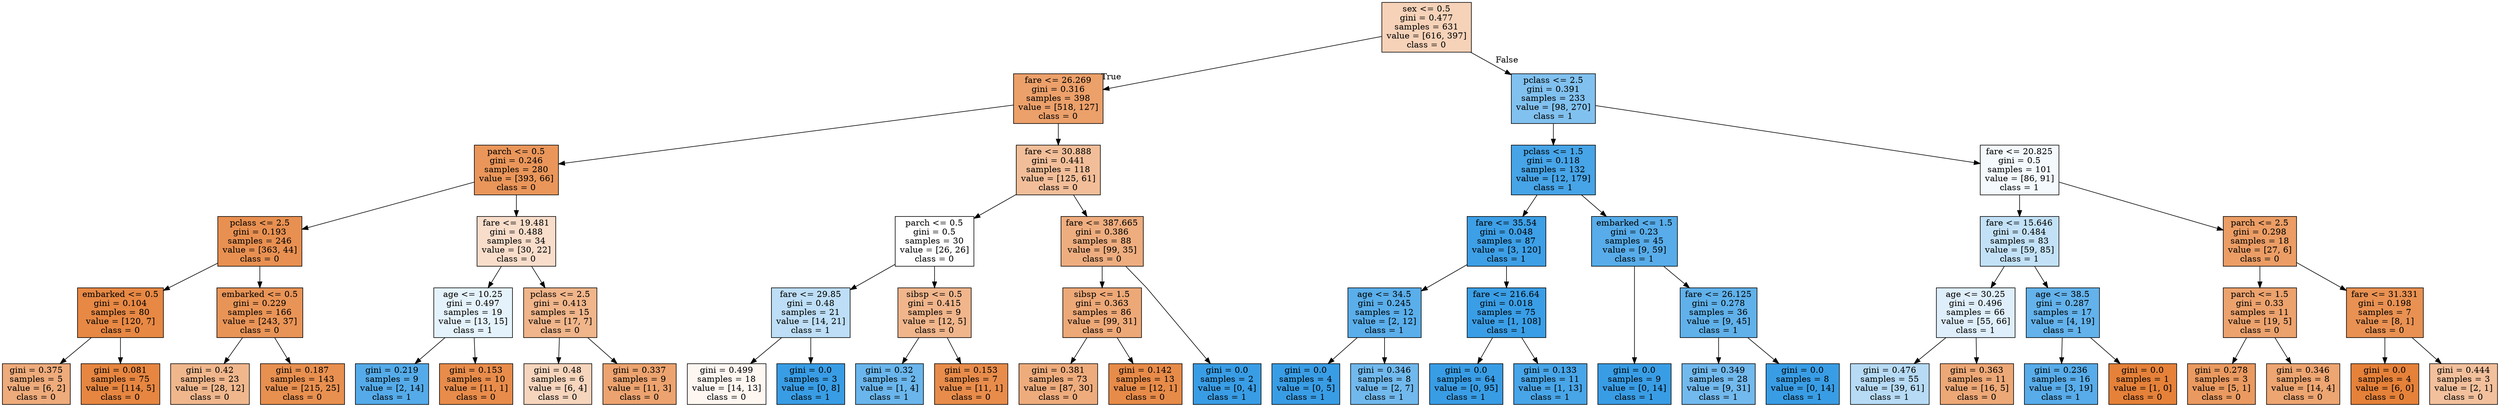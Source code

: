 digraph Tree {
node [shape=box, style="filled", color="black"] ;
graph [ranksep=equally, splines=polyline] ;
0 [label="sex <= 0.5\ngini = 0.477\nsamples = 631\nvalue = [616, 397]\nclass = 0", fillcolor="#e581395b"] ;
1 [label="fare <= 26.269\ngini = 0.316\nsamples = 398\nvalue = [518, 127]\nclass = 0", fillcolor="#e58139c0"] ;
0 -> 1 [labeldistance=2.5, labelangle=45, headlabel="True"] ;
2 [label="parch <= 0.5\ngini = 0.246\nsamples = 280\nvalue = [393, 66]\nclass = 0", fillcolor="#e58139d4"] ;
1 -> 2 ;
3 [label="pclass <= 2.5\ngini = 0.193\nsamples = 246\nvalue = [363, 44]\nclass = 0", fillcolor="#e58139e0"] ;
2 -> 3 ;
4 [label="embarked <= 0.5\ngini = 0.104\nsamples = 80\nvalue = [120, 7]\nclass = 0", fillcolor="#e58139f0"] ;
3 -> 4 ;
5 [label="gini = 0.375\nsamples = 5\nvalue = [6, 2]\nclass = 0", fillcolor="#e58139aa"] ;
4 -> 5 ;
6 [label="gini = 0.081\nsamples = 75\nvalue = [114, 5]\nclass = 0", fillcolor="#e58139f4"] ;
4 -> 6 ;
7 [label="embarked <= 0.5\ngini = 0.229\nsamples = 166\nvalue = [243, 37]\nclass = 0", fillcolor="#e58139d8"] ;
3 -> 7 ;
8 [label="gini = 0.42\nsamples = 23\nvalue = [28, 12]\nclass = 0", fillcolor="#e5813992"] ;
7 -> 8 ;
9 [label="gini = 0.187\nsamples = 143\nvalue = [215, 25]\nclass = 0", fillcolor="#e58139e1"] ;
7 -> 9 ;
10 [label="fare <= 19.481\ngini = 0.488\nsamples = 34\nvalue = [30, 22]\nclass = 0", fillcolor="#e5813944"] ;
2 -> 10 ;
11 [label="age <= 10.25\ngini = 0.497\nsamples = 19\nvalue = [13, 15]\nclass = 1", fillcolor="#399de522"] ;
10 -> 11 ;
12 [label="gini = 0.219\nsamples = 9\nvalue = [2, 14]\nclass = 1", fillcolor="#399de5db"] ;
11 -> 12 ;
13 [label="gini = 0.153\nsamples = 10\nvalue = [11, 1]\nclass = 0", fillcolor="#e58139e8"] ;
11 -> 13 ;
14 [label="pclass <= 2.5\ngini = 0.413\nsamples = 15\nvalue = [17, 7]\nclass = 0", fillcolor="#e5813996"] ;
10 -> 14 ;
15 [label="gini = 0.48\nsamples = 6\nvalue = [6, 4]\nclass = 0", fillcolor="#e5813955"] ;
14 -> 15 ;
16 [label="gini = 0.337\nsamples = 9\nvalue = [11, 3]\nclass = 0", fillcolor="#e58139b9"] ;
14 -> 16 ;
17 [label="fare <= 30.888\ngini = 0.441\nsamples = 118\nvalue = [125, 61]\nclass = 0", fillcolor="#e5813983"] ;
1 -> 17 ;
18 [label="parch <= 0.5\ngini = 0.5\nsamples = 30\nvalue = [26, 26]\nclass = 0", fillcolor="#e5813900"] ;
17 -> 18 ;
19 [label="fare <= 29.85\ngini = 0.48\nsamples = 21\nvalue = [14, 21]\nclass = 1", fillcolor="#399de555"] ;
18 -> 19 ;
20 [label="gini = 0.499\nsamples = 18\nvalue = [14, 13]\nclass = 0", fillcolor="#e5813912"] ;
19 -> 20 ;
21 [label="gini = 0.0\nsamples = 3\nvalue = [0, 8]\nclass = 1", fillcolor="#399de5ff"] ;
19 -> 21 ;
22 [label="sibsp <= 0.5\ngini = 0.415\nsamples = 9\nvalue = [12, 5]\nclass = 0", fillcolor="#e5813995"] ;
18 -> 22 ;
23 [label="gini = 0.32\nsamples = 2\nvalue = [1, 4]\nclass = 1", fillcolor="#399de5bf"] ;
22 -> 23 ;
24 [label="gini = 0.153\nsamples = 7\nvalue = [11, 1]\nclass = 0", fillcolor="#e58139e8"] ;
22 -> 24 ;
25 [label="fare <= 387.665\ngini = 0.386\nsamples = 88\nvalue = [99, 35]\nclass = 0", fillcolor="#e58139a5"] ;
17 -> 25 ;
26 [label="sibsp <= 1.5\ngini = 0.363\nsamples = 86\nvalue = [99, 31]\nclass = 0", fillcolor="#e58139af"] ;
25 -> 26 ;
27 [label="gini = 0.381\nsamples = 73\nvalue = [87, 30]\nclass = 0", fillcolor="#e58139a7"] ;
26 -> 27 ;
28 [label="gini = 0.142\nsamples = 13\nvalue = [12, 1]\nclass = 0", fillcolor="#e58139ea"] ;
26 -> 28 ;
29 [label="gini = 0.0\nsamples = 2\nvalue = [0, 4]\nclass = 1", fillcolor="#399de5ff"] ;
25 -> 29 ;
30 [label="pclass <= 2.5\ngini = 0.391\nsamples = 233\nvalue = [98, 270]\nclass = 1", fillcolor="#399de5a2"] ;
0 -> 30 [labeldistance=2.5, labelangle=-45, headlabel="False"] ;
31 [label="pclass <= 1.5\ngini = 0.118\nsamples = 132\nvalue = [12, 179]\nclass = 1", fillcolor="#399de5ee"] ;
30 -> 31 ;
32 [label="fare <= 35.54\ngini = 0.048\nsamples = 87\nvalue = [3, 120]\nclass = 1", fillcolor="#399de5f9"] ;
31 -> 32 ;
33 [label="age <= 34.5\ngini = 0.245\nsamples = 12\nvalue = [2, 12]\nclass = 1", fillcolor="#399de5d4"] ;
32 -> 33 ;
34 [label="gini = 0.0\nsamples = 4\nvalue = [0, 5]\nclass = 1", fillcolor="#399de5ff"] ;
33 -> 34 ;
35 [label="gini = 0.346\nsamples = 8\nvalue = [2, 7]\nclass = 1", fillcolor="#399de5b6"] ;
33 -> 35 ;
36 [label="fare <= 216.64\ngini = 0.018\nsamples = 75\nvalue = [1, 108]\nclass = 1", fillcolor="#399de5fd"] ;
32 -> 36 ;
37 [label="gini = 0.0\nsamples = 64\nvalue = [0, 95]\nclass = 1", fillcolor="#399de5ff"] ;
36 -> 37 ;
38 [label="gini = 0.133\nsamples = 11\nvalue = [1, 13]\nclass = 1", fillcolor="#399de5eb"] ;
36 -> 38 ;
39 [label="embarked <= 1.5\ngini = 0.23\nsamples = 45\nvalue = [9, 59]\nclass = 1", fillcolor="#399de5d8"] ;
31 -> 39 ;
40 [label="gini = 0.0\nsamples = 9\nvalue = [0, 14]\nclass = 1", fillcolor="#399de5ff"] ;
39 -> 40 ;
41 [label="fare <= 26.125\ngini = 0.278\nsamples = 36\nvalue = [9, 45]\nclass = 1", fillcolor="#399de5cc"] ;
39 -> 41 ;
42 [label="gini = 0.349\nsamples = 28\nvalue = [9, 31]\nclass = 1", fillcolor="#399de5b5"] ;
41 -> 42 ;
43 [label="gini = 0.0\nsamples = 8\nvalue = [0, 14]\nclass = 1", fillcolor="#399de5ff"] ;
41 -> 43 ;
44 [label="fare <= 20.825\ngini = 0.5\nsamples = 101\nvalue = [86, 91]\nclass = 1", fillcolor="#399de50e"] ;
30 -> 44 ;
45 [label="fare <= 15.646\ngini = 0.484\nsamples = 83\nvalue = [59, 85]\nclass = 1", fillcolor="#399de54e"] ;
44 -> 45 ;
46 [label="age <= 30.25\ngini = 0.496\nsamples = 66\nvalue = [55, 66]\nclass = 1", fillcolor="#399de52a"] ;
45 -> 46 ;
47 [label="gini = 0.476\nsamples = 55\nvalue = [39, 61]\nclass = 1", fillcolor="#399de55c"] ;
46 -> 47 ;
48 [label="gini = 0.363\nsamples = 11\nvalue = [16, 5]\nclass = 0", fillcolor="#e58139af"] ;
46 -> 48 ;
49 [label="age <= 38.5\ngini = 0.287\nsamples = 17\nvalue = [4, 19]\nclass = 1", fillcolor="#399de5c9"] ;
45 -> 49 ;
50 [label="gini = 0.236\nsamples = 16\nvalue = [3, 19]\nclass = 1", fillcolor="#399de5d7"] ;
49 -> 50 ;
51 [label="gini = 0.0\nsamples = 1\nvalue = [1, 0]\nclass = 0", fillcolor="#e58139ff"] ;
49 -> 51 ;
52 [label="parch <= 2.5\ngini = 0.298\nsamples = 18\nvalue = [27, 6]\nclass = 0", fillcolor="#e58139c6"] ;
44 -> 52 ;
53 [label="parch <= 1.5\ngini = 0.33\nsamples = 11\nvalue = [19, 5]\nclass = 0", fillcolor="#e58139bc"] ;
52 -> 53 ;
54 [label="gini = 0.278\nsamples = 3\nvalue = [5, 1]\nclass = 0", fillcolor="#e58139cc"] ;
53 -> 54 ;
55 [label="gini = 0.346\nsamples = 8\nvalue = [14, 4]\nclass = 0", fillcolor="#e58139b6"] ;
53 -> 55 ;
56 [label="fare <= 31.331\ngini = 0.198\nsamples = 7\nvalue = [8, 1]\nclass = 0", fillcolor="#e58139df"] ;
52 -> 56 ;
57 [label="gini = 0.0\nsamples = 4\nvalue = [6, 0]\nclass = 0", fillcolor="#e58139ff"] ;
56 -> 57 ;
58 [label="gini = 0.444\nsamples = 3\nvalue = [2, 1]\nclass = 0", fillcolor="#e581397f"] ;
56 -> 58 ;
{rank=same ; 0} ;
{rank=same ; 1; 30} ;
{rank=same ; 2; 17; 31; 44} ;
{rank=same ; 3; 10; 18; 25; 32; 39; 45; 52} ;
{rank=same ; 4; 7; 11; 14; 19; 22; 26; 33; 36; 41; 46; 49; 53; 56} ;
{rank=same ; 5; 6; 8; 9; 12; 13; 15; 16; 20; 21; 23; 24; 27; 28; 29; 34; 35; 37; 38; 40; 42; 43; 47; 48; 50; 51; 54; 55; 57; 58} ;
}